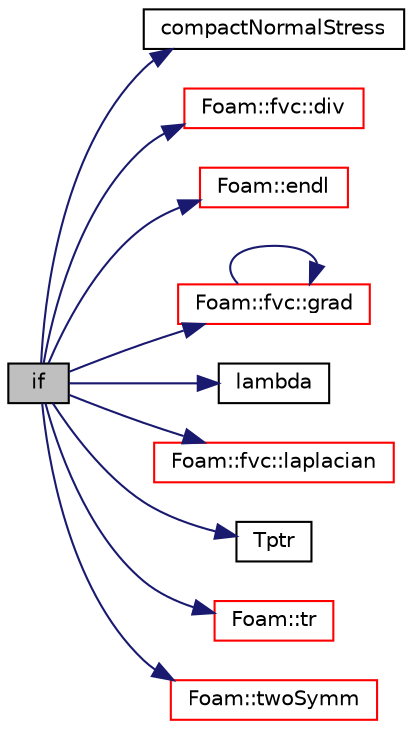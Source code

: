 digraph "if"
{
  bgcolor="transparent";
  edge [fontname="Helvetica",fontsize="10",labelfontname="Helvetica",labelfontsize="10"];
  node [fontname="Helvetica",fontsize="10",shape=record];
  rankdir="LR";
  Node1 [label="if",height=0.2,width=0.4,color="black", fillcolor="grey75", style="filled", fontcolor="black"];
  Node1 -> Node2 [color="midnightblue",fontsize="10",style="solid",fontname="Helvetica"];
  Node2 [label="compactNormalStress",height=0.2,width=0.4,color="black",URL="$a03892.html#ab0c773783946bfc7570bdc1d59d61057"];
  Node1 -> Node3 [color="midnightblue",fontsize="10",style="solid",fontname="Helvetica"];
  Node3 [label="Foam::fvc::div",height=0.2,width=0.4,color="red",URL="$a10792.html#a585533948ad80abfe589d920c641f251"];
  Node1 -> Node4 [color="midnightblue",fontsize="10",style="solid",fontname="Helvetica"];
  Node4 [label="Foam::endl",height=0.2,width=0.4,color="red",URL="$a10758.html#a2db8fe02a0d3909e9351bb4275b23ce4",tooltip="Add newline and flush stream. "];
  Node1 -> Node5 [color="midnightblue",fontsize="10",style="solid",fontname="Helvetica"];
  Node5 [label="Foam::fvc::grad",height=0.2,width=0.4,color="red",URL="$a10792.html#a7c00ec90ecc15ed3005255e42c52827a"];
  Node5 -> Node5 [color="midnightblue",fontsize="10",style="solid",fontname="Helvetica"];
  Node1 -> Node6 [color="midnightblue",fontsize="10",style="solid",fontname="Helvetica"];
  Node6 [label="lambda",height=0.2,width=0.4,color="black",URL="$a04477.html#ac90f959a4cd5bd0bc0d60e8c9fe14021"];
  Node1 -> Node7 [color="midnightblue",fontsize="10",style="solid",fontname="Helvetica"];
  Node7 [label="Foam::fvc::laplacian",height=0.2,width=0.4,color="red",URL="$a10792.html#ac75bff389d0405149b204b0d7ac214cd"];
  Node1 -> Node8 [color="midnightblue",fontsize="10",style="solid",fontname="Helvetica"];
  Node8 [label="Tptr",height=0.2,width=0.4,color="black",URL="$a04509.html#abb1d4fa8a8f521e98bb25623223d3ee2"];
  Node1 -> Node9 [color="midnightblue",fontsize="10",style="solid",fontname="Helvetica"];
  Node9 [label="Foam::tr",height=0.2,width=0.4,color="red",URL="$a10758.html#a16888f82e1accdb4c88dc9573a1dd02e"];
  Node1 -> Node10 [color="midnightblue",fontsize="10",style="solid",fontname="Helvetica"];
  Node10 [label="Foam::twoSymm",height=0.2,width=0.4,color="red",URL="$a10758.html#a446550beb700669a32e76d9b87d5e043"];
}
